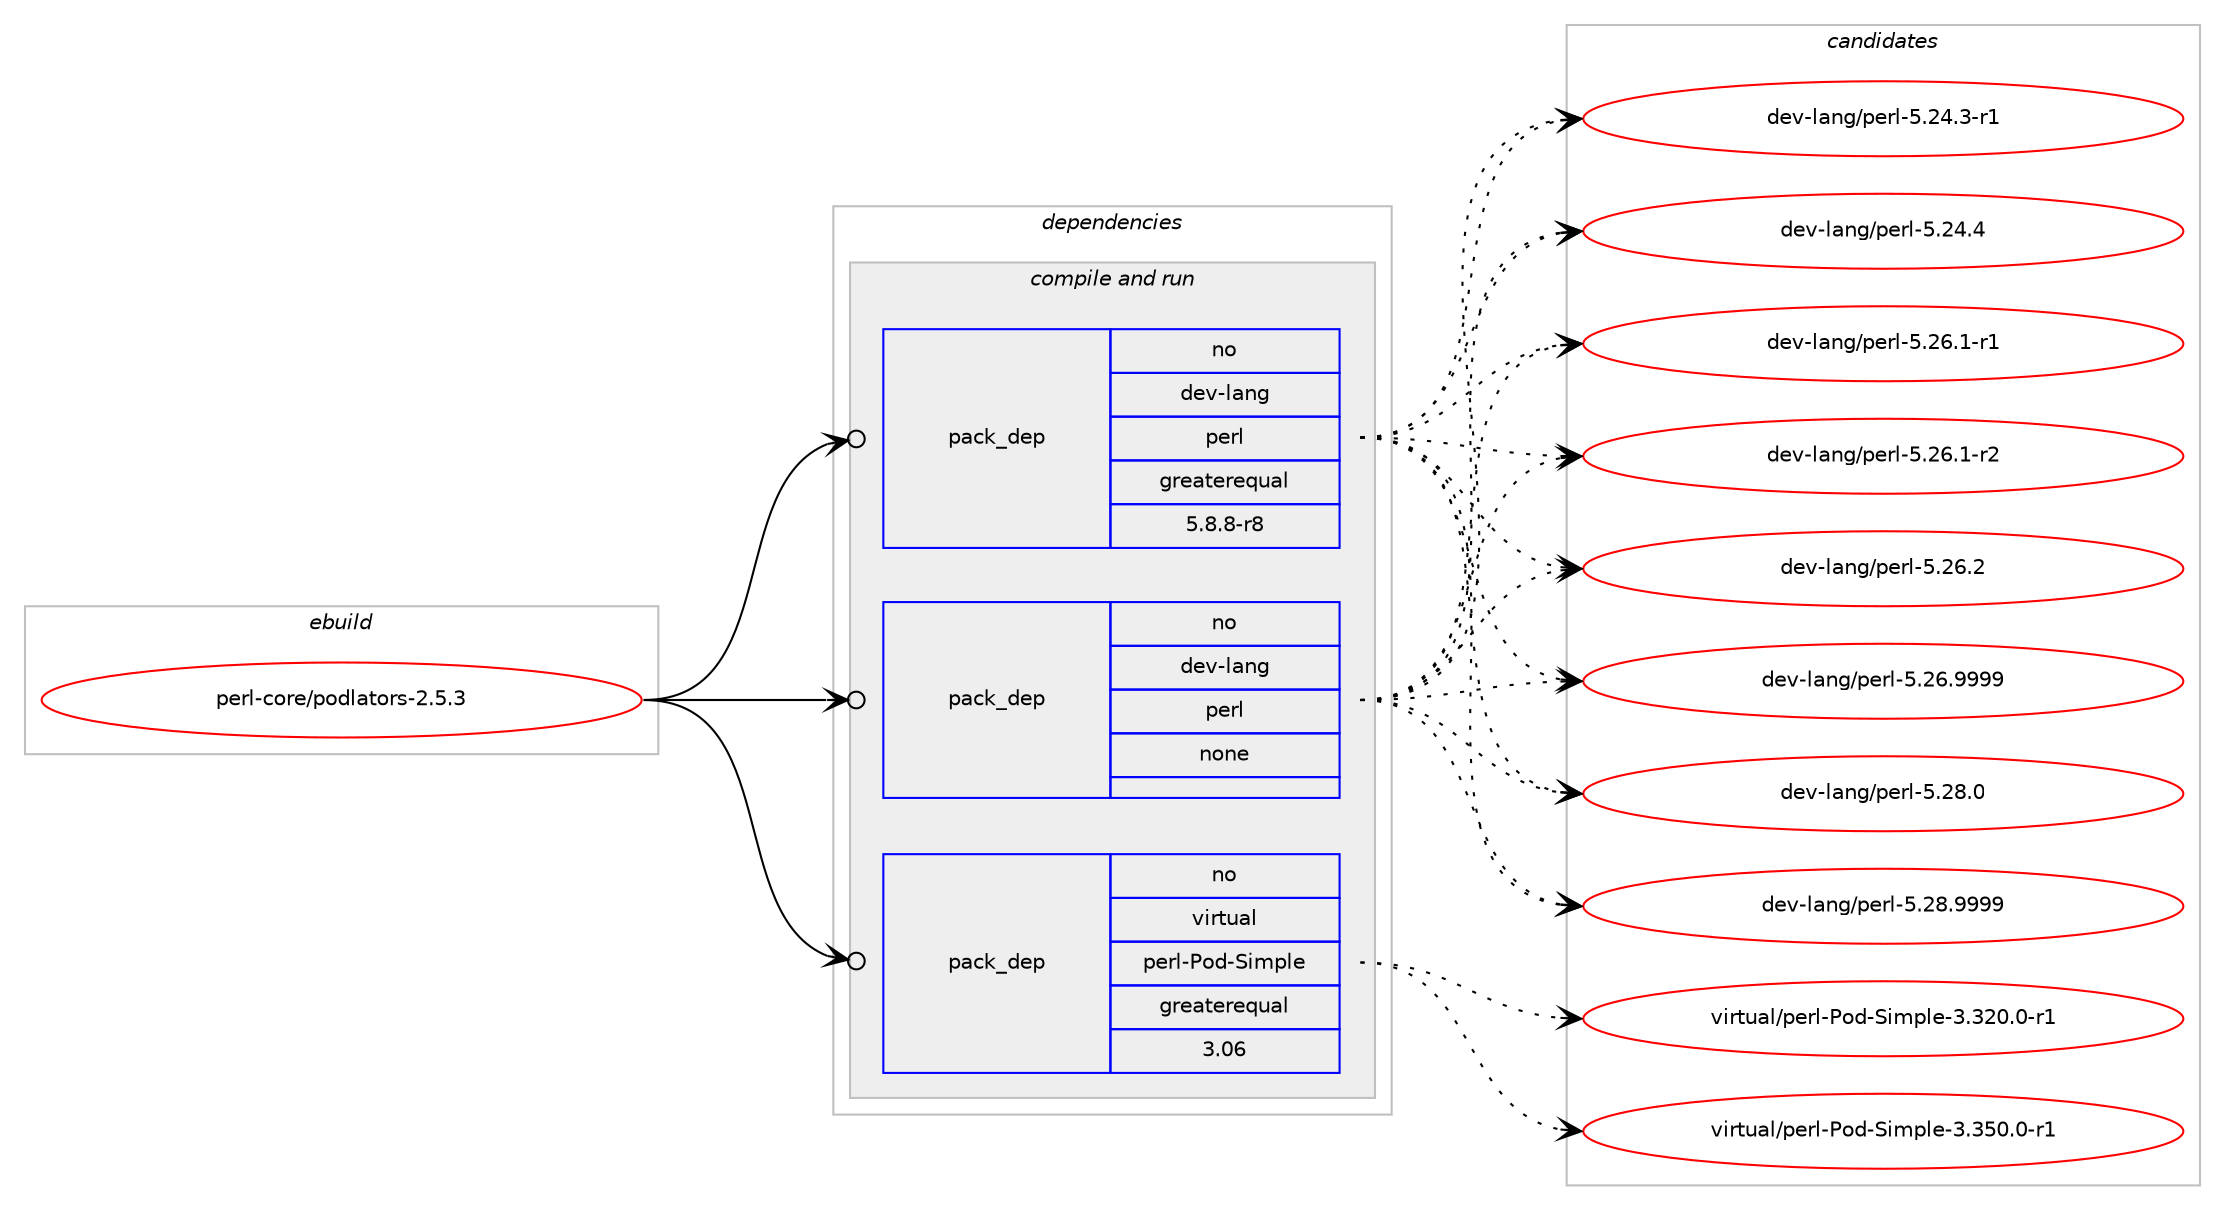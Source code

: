 digraph prolog {

# *************
# Graph options
# *************

newrank=true;
concentrate=true;
compound=true;
graph [rankdir=LR,fontname=Helvetica,fontsize=10,ranksep=1.5];#, ranksep=2.5, nodesep=0.2];
edge  [arrowhead=vee];
node  [fontname=Helvetica,fontsize=10];

# **********
# The ebuild
# **********

subgraph cluster_leftcol {
color=gray;
rank=same;
label=<<i>ebuild</i>>;
id [label="perl-core/podlators-2.5.3", color=red, width=4, href="../perl-core/podlators-2.5.3.svg"];
}

# ****************
# The dependencies
# ****************

subgraph cluster_midcol {
color=gray;
label=<<i>dependencies</i>>;
subgraph cluster_compile {
fillcolor="#eeeeee";
style=filled;
label=<<i>compile</i>>;
}
subgraph cluster_compileandrun {
fillcolor="#eeeeee";
style=filled;
label=<<i>compile and run</i>>;
subgraph pack1202849 {
dependency1682033 [label=<<TABLE BORDER="0" CELLBORDER="1" CELLSPACING="0" CELLPADDING="4" WIDTH="220"><TR><TD ROWSPAN="6" CELLPADDING="30">pack_dep</TD></TR><TR><TD WIDTH="110">no</TD></TR><TR><TD>dev-lang</TD></TR><TR><TD>perl</TD></TR><TR><TD>greaterequal</TD></TR><TR><TD>5.8.8-r8</TD></TR></TABLE>>, shape=none, color=blue];
}
id:e -> dependency1682033:w [weight=20,style="solid",arrowhead="odotvee"];
subgraph pack1202850 {
dependency1682034 [label=<<TABLE BORDER="0" CELLBORDER="1" CELLSPACING="0" CELLPADDING="4" WIDTH="220"><TR><TD ROWSPAN="6" CELLPADDING="30">pack_dep</TD></TR><TR><TD WIDTH="110">no</TD></TR><TR><TD>dev-lang</TD></TR><TR><TD>perl</TD></TR><TR><TD>none</TD></TR><TR><TD></TD></TR></TABLE>>, shape=none, color=blue];
}
id:e -> dependency1682034:w [weight=20,style="solid",arrowhead="odotvee"];
subgraph pack1202851 {
dependency1682035 [label=<<TABLE BORDER="0" CELLBORDER="1" CELLSPACING="0" CELLPADDING="4" WIDTH="220"><TR><TD ROWSPAN="6" CELLPADDING="30">pack_dep</TD></TR><TR><TD WIDTH="110">no</TD></TR><TR><TD>virtual</TD></TR><TR><TD>perl-Pod-Simple</TD></TR><TR><TD>greaterequal</TD></TR><TR><TD>3.06</TD></TR></TABLE>>, shape=none, color=blue];
}
id:e -> dependency1682035:w [weight=20,style="solid",arrowhead="odotvee"];
}
subgraph cluster_run {
fillcolor="#eeeeee";
style=filled;
label=<<i>run</i>>;
}
}

# **************
# The candidates
# **************

subgraph cluster_choices {
rank=same;
color=gray;
label=<<i>candidates</i>>;

subgraph choice1202849 {
color=black;
nodesep=1;
choice100101118451089711010347112101114108455346505246514511449 [label="dev-lang/perl-5.24.3-r1", color=red, width=4,href="../dev-lang/perl-5.24.3-r1.svg"];
choice10010111845108971101034711210111410845534650524652 [label="dev-lang/perl-5.24.4", color=red, width=4,href="../dev-lang/perl-5.24.4.svg"];
choice100101118451089711010347112101114108455346505446494511449 [label="dev-lang/perl-5.26.1-r1", color=red, width=4,href="../dev-lang/perl-5.26.1-r1.svg"];
choice100101118451089711010347112101114108455346505446494511450 [label="dev-lang/perl-5.26.1-r2", color=red, width=4,href="../dev-lang/perl-5.26.1-r2.svg"];
choice10010111845108971101034711210111410845534650544650 [label="dev-lang/perl-5.26.2", color=red, width=4,href="../dev-lang/perl-5.26.2.svg"];
choice10010111845108971101034711210111410845534650544657575757 [label="dev-lang/perl-5.26.9999", color=red, width=4,href="../dev-lang/perl-5.26.9999.svg"];
choice10010111845108971101034711210111410845534650564648 [label="dev-lang/perl-5.28.0", color=red, width=4,href="../dev-lang/perl-5.28.0.svg"];
choice10010111845108971101034711210111410845534650564657575757 [label="dev-lang/perl-5.28.9999", color=red, width=4,href="../dev-lang/perl-5.28.9999.svg"];
dependency1682033:e -> choice100101118451089711010347112101114108455346505246514511449:w [style=dotted,weight="100"];
dependency1682033:e -> choice10010111845108971101034711210111410845534650524652:w [style=dotted,weight="100"];
dependency1682033:e -> choice100101118451089711010347112101114108455346505446494511449:w [style=dotted,weight="100"];
dependency1682033:e -> choice100101118451089711010347112101114108455346505446494511450:w [style=dotted,weight="100"];
dependency1682033:e -> choice10010111845108971101034711210111410845534650544650:w [style=dotted,weight="100"];
dependency1682033:e -> choice10010111845108971101034711210111410845534650544657575757:w [style=dotted,weight="100"];
dependency1682033:e -> choice10010111845108971101034711210111410845534650564648:w [style=dotted,weight="100"];
dependency1682033:e -> choice10010111845108971101034711210111410845534650564657575757:w [style=dotted,weight="100"];
}
subgraph choice1202850 {
color=black;
nodesep=1;
choice100101118451089711010347112101114108455346505246514511449 [label="dev-lang/perl-5.24.3-r1", color=red, width=4,href="../dev-lang/perl-5.24.3-r1.svg"];
choice10010111845108971101034711210111410845534650524652 [label="dev-lang/perl-5.24.4", color=red, width=4,href="../dev-lang/perl-5.24.4.svg"];
choice100101118451089711010347112101114108455346505446494511449 [label="dev-lang/perl-5.26.1-r1", color=red, width=4,href="../dev-lang/perl-5.26.1-r1.svg"];
choice100101118451089711010347112101114108455346505446494511450 [label="dev-lang/perl-5.26.1-r2", color=red, width=4,href="../dev-lang/perl-5.26.1-r2.svg"];
choice10010111845108971101034711210111410845534650544650 [label="dev-lang/perl-5.26.2", color=red, width=4,href="../dev-lang/perl-5.26.2.svg"];
choice10010111845108971101034711210111410845534650544657575757 [label="dev-lang/perl-5.26.9999", color=red, width=4,href="../dev-lang/perl-5.26.9999.svg"];
choice10010111845108971101034711210111410845534650564648 [label="dev-lang/perl-5.28.0", color=red, width=4,href="../dev-lang/perl-5.28.0.svg"];
choice10010111845108971101034711210111410845534650564657575757 [label="dev-lang/perl-5.28.9999", color=red, width=4,href="../dev-lang/perl-5.28.9999.svg"];
dependency1682034:e -> choice100101118451089711010347112101114108455346505246514511449:w [style=dotted,weight="100"];
dependency1682034:e -> choice10010111845108971101034711210111410845534650524652:w [style=dotted,weight="100"];
dependency1682034:e -> choice100101118451089711010347112101114108455346505446494511449:w [style=dotted,weight="100"];
dependency1682034:e -> choice100101118451089711010347112101114108455346505446494511450:w [style=dotted,weight="100"];
dependency1682034:e -> choice10010111845108971101034711210111410845534650544650:w [style=dotted,weight="100"];
dependency1682034:e -> choice10010111845108971101034711210111410845534650544657575757:w [style=dotted,weight="100"];
dependency1682034:e -> choice10010111845108971101034711210111410845534650564648:w [style=dotted,weight="100"];
dependency1682034:e -> choice10010111845108971101034711210111410845534650564657575757:w [style=dotted,weight="100"];
}
subgraph choice1202851 {
color=black;
nodesep=1;
choice11810511411611797108471121011141084580111100458310510911210810145514651504846484511449 [label="virtual/perl-Pod-Simple-3.320.0-r1", color=red, width=4,href="../virtual/perl-Pod-Simple-3.320.0-r1.svg"];
choice11810511411611797108471121011141084580111100458310510911210810145514651534846484511449 [label="virtual/perl-Pod-Simple-3.350.0-r1", color=red, width=4,href="../virtual/perl-Pod-Simple-3.350.0-r1.svg"];
dependency1682035:e -> choice11810511411611797108471121011141084580111100458310510911210810145514651504846484511449:w [style=dotted,weight="100"];
dependency1682035:e -> choice11810511411611797108471121011141084580111100458310510911210810145514651534846484511449:w [style=dotted,weight="100"];
}
}

}
